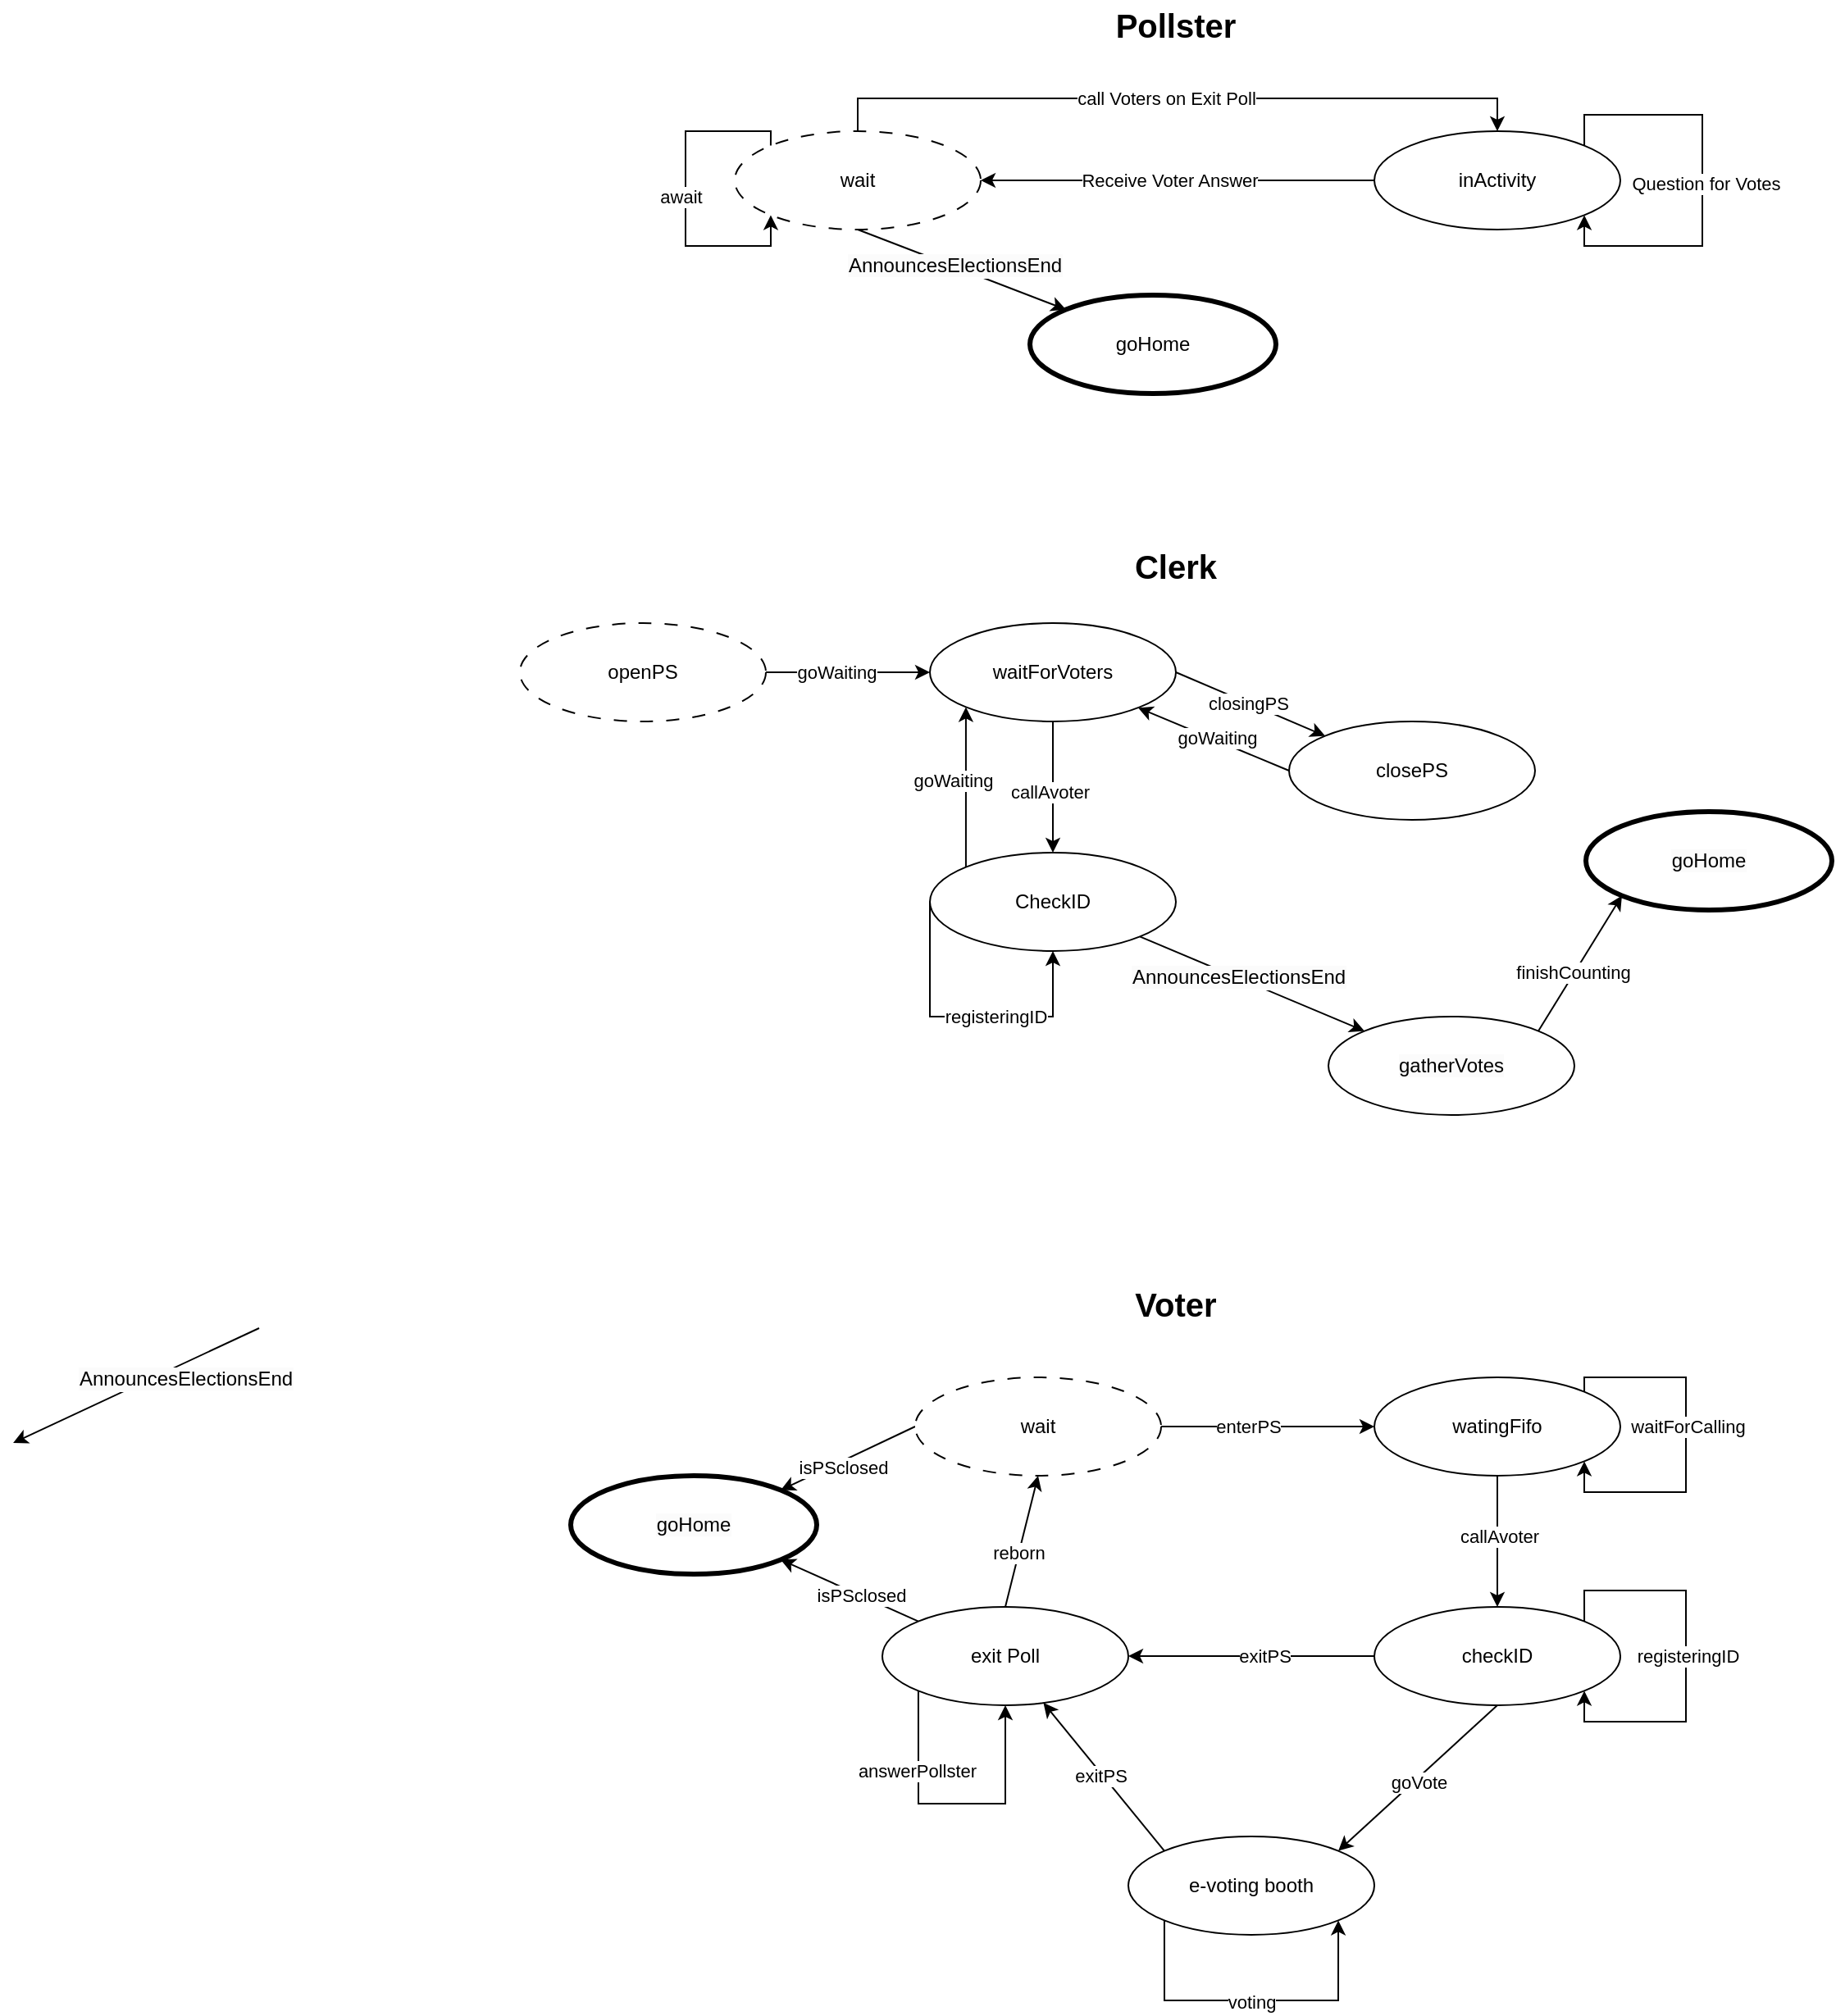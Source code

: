<mxfile version="24.7.17">
  <diagram name="Page-1" id="3Jy_cLi_bh_WReBdt8x7">
    <mxGraphModel dx="1851" dy="763" grid="1" gridSize="10" guides="1" tooltips="1" connect="1" arrows="1" fold="1" page="1" pageScale="1" pageWidth="827" pageHeight="1169" math="0" shadow="0">
      <root>
        <mxCell id="0" />
        <mxCell id="1" parent="0" />
        <mxCell id="0KnJnH5cmhYANTK5gAdm-1" value="&lt;b&gt;&lt;font style=&quot;font-size: 20px;&quot;&gt;Pollster&lt;/font&gt;&lt;/b&gt;" style="text;html=1;align=center;verticalAlign=middle;whiteSpace=wrap;rounded=0;" parent="1" vertex="1">
          <mxGeometry x="379" y="70" width="80" height="30" as="geometry" />
        </mxCell>
        <mxCell id="0KnJnH5cmhYANTK5gAdm-6" style="edgeStyle=orthogonalEdgeStyle;rounded=0;orthogonalLoop=1;jettySize=auto;html=1;entryX=0.5;entryY=0;entryDx=0;entryDy=0;exitX=0.5;exitY=0;exitDx=0;exitDy=0;" parent="1" source="0KnJnH5cmhYANTK5gAdm-2" target="0KnJnH5cmhYANTK5gAdm-3" edge="1">
          <mxGeometry relative="1" as="geometry">
            <Array as="points">
              <mxPoint x="225" y="130" />
              <mxPoint x="615" y="130" />
            </Array>
          </mxGeometry>
        </mxCell>
        <mxCell id="0KnJnH5cmhYANTK5gAdm-7" value="call Voters on Exit Poll" style="edgeLabel;html=1;align=center;verticalAlign=middle;resizable=0;points=[];" parent="0KnJnH5cmhYANTK5gAdm-6" vertex="1" connectable="0">
          <mxGeometry x="-0.145" relative="1" as="geometry">
            <mxPoint x="24" as="offset" />
          </mxGeometry>
        </mxCell>
        <mxCell id="4lhKbXYYIK963jD3s63v-2" style="rounded=0;orthogonalLoop=1;jettySize=auto;html=1;exitX=0.5;exitY=1;exitDx=0;exitDy=0;entryX=0;entryY=0;entryDx=0;entryDy=0;" parent="1" source="0KnJnH5cmhYANTK5gAdm-2" target="4lhKbXYYIK963jD3s63v-1" edge="1">
          <mxGeometry relative="1" as="geometry" />
        </mxCell>
        <mxCell id="4lhKbXYYIK963jD3s63v-3" value="&lt;span style=&quot;font-size: 12px; text-wrap: wrap; background-color: rgb(251, 251, 251);&quot;&gt;AnnouncesElectionsEnd&lt;/span&gt;" style="edgeLabel;html=1;align=center;verticalAlign=middle;resizable=0;points=[];" parent="4lhKbXYYIK963jD3s63v-2" vertex="1" connectable="0">
          <mxGeometry x="-0.07" y="1" relative="1" as="geometry">
            <mxPoint as="offset" />
          </mxGeometry>
        </mxCell>
        <mxCell id="0KnJnH5cmhYANTK5gAdm-2" value="wait" style="ellipse;whiteSpace=wrap;html=1;dashed=1;dashPattern=8 8;" parent="1" vertex="1">
          <mxGeometry x="150" y="150" width="150" height="60" as="geometry" />
        </mxCell>
        <mxCell id="0KnJnH5cmhYANTK5gAdm-4" style="edgeStyle=orthogonalEdgeStyle;rounded=0;orthogonalLoop=1;jettySize=auto;html=1;entryX=1;entryY=0.5;entryDx=0;entryDy=0;" parent="1" source="0KnJnH5cmhYANTK5gAdm-3" target="0KnJnH5cmhYANTK5gAdm-2" edge="1">
          <mxGeometry relative="1" as="geometry" />
        </mxCell>
        <mxCell id="0KnJnH5cmhYANTK5gAdm-5" value="Receive Voter Answer" style="edgeLabel;html=1;align=center;verticalAlign=middle;resizable=0;points=[];" parent="0KnJnH5cmhYANTK5gAdm-4" vertex="1" connectable="0">
          <mxGeometry x="0.229" relative="1" as="geometry">
            <mxPoint x="22" as="offset" />
          </mxGeometry>
        </mxCell>
        <mxCell id="0KnJnH5cmhYANTK5gAdm-3" value="inActivity" style="ellipse;whiteSpace=wrap;html=1;" parent="1" vertex="1">
          <mxGeometry x="540" y="150" width="150" height="60" as="geometry" />
        </mxCell>
        <mxCell id="0KnJnH5cmhYANTK5gAdm-8" style="edgeStyle=orthogonalEdgeStyle;rounded=0;orthogonalLoop=1;jettySize=auto;html=1;exitX=1;exitY=0;exitDx=0;exitDy=0;entryX=1;entryY=1;entryDx=0;entryDy=0;" parent="1" source="0KnJnH5cmhYANTK5gAdm-3" target="0KnJnH5cmhYANTK5gAdm-3" edge="1">
          <mxGeometry relative="1" as="geometry">
            <Array as="points">
              <mxPoint x="668" y="140" />
              <mxPoint x="740" y="140" />
              <mxPoint x="740" y="220" />
              <mxPoint x="668" y="220" />
            </Array>
          </mxGeometry>
        </mxCell>
        <mxCell id="0KnJnH5cmhYANTK5gAdm-9" value="Question for Votes" style="edgeLabel;html=1;align=center;verticalAlign=middle;resizable=0;points=[];" parent="0KnJnH5cmhYANTK5gAdm-8" vertex="1" connectable="0">
          <mxGeometry x="0.013" y="2" relative="1" as="geometry">
            <mxPoint as="offset" />
          </mxGeometry>
        </mxCell>
        <mxCell id="0KnJnH5cmhYANTK5gAdm-11" style="edgeStyle=orthogonalEdgeStyle;rounded=0;orthogonalLoop=1;jettySize=auto;html=1;exitX=0;exitY=0;exitDx=0;exitDy=0;entryX=0;entryY=1;entryDx=0;entryDy=0;" parent="1" source="0KnJnH5cmhYANTK5gAdm-2" target="0KnJnH5cmhYANTK5gAdm-2" edge="1">
          <mxGeometry relative="1" as="geometry">
            <mxPoint x="172" y="110" as="sourcePoint" />
            <mxPoint x="172" y="210" as="targetPoint" />
            <Array as="points">
              <mxPoint x="172" y="150" />
              <mxPoint x="120" y="150" />
              <mxPoint x="120" y="220" />
              <mxPoint x="172" y="220" />
            </Array>
          </mxGeometry>
        </mxCell>
        <mxCell id="0KnJnH5cmhYANTK5gAdm-12" value="await" style="edgeLabel;html=1;align=center;verticalAlign=middle;resizable=0;points=[];" parent="0KnJnH5cmhYANTK5gAdm-11" vertex="1" connectable="0">
          <mxGeometry x="0.026" y="-3" relative="1" as="geometry">
            <mxPoint y="-3" as="offset" />
          </mxGeometry>
        </mxCell>
        <mxCell id="0KnJnH5cmhYANTK5gAdm-13" value="&lt;b&gt;&lt;font style=&quot;font-size: 20px;&quot;&gt;Clerk&lt;/font&gt;&lt;/b&gt;" style="text;html=1;align=center;verticalAlign=middle;whiteSpace=wrap;rounded=0;" parent="1" vertex="1">
          <mxGeometry x="389" y="400" width="60" height="30" as="geometry" />
        </mxCell>
        <mxCell id="0KnJnH5cmhYANTK5gAdm-18" style="rounded=0;orthogonalLoop=1;jettySize=auto;html=1;entryX=1;entryY=0.5;entryDx=0;entryDy=0;startArrow=classic;startFill=1;endArrow=none;endFill=0;" parent="1" source="0KnJnH5cmhYANTK5gAdm-14" target="0KnJnH5cmhYANTK5gAdm-15" edge="1">
          <mxGeometry relative="1" as="geometry" />
        </mxCell>
        <mxCell id="0KnJnH5cmhYANTK5gAdm-19" value="goWaiting" style="edgeLabel;html=1;align=center;verticalAlign=middle;resizable=0;points=[];" parent="0KnJnH5cmhYANTK5gAdm-18" vertex="1" connectable="0">
          <mxGeometry x="-0.186" y="-2" relative="1" as="geometry">
            <mxPoint x="-17" y="2" as="offset" />
          </mxGeometry>
        </mxCell>
        <mxCell id="0KnJnH5cmhYANTK5gAdm-34" style="rounded=0;orthogonalLoop=1;jettySize=auto;html=1;exitX=0.5;exitY=1;exitDx=0;exitDy=0;entryX=0.5;entryY=0;entryDx=0;entryDy=0;" parent="1" source="0KnJnH5cmhYANTK5gAdm-14" target="0KnJnH5cmhYANTK5gAdm-17" edge="1">
          <mxGeometry relative="1" as="geometry" />
        </mxCell>
        <mxCell id="0KnJnH5cmhYANTK5gAdm-35" value="callAvoter" style="edgeLabel;html=1;align=center;verticalAlign=middle;resizable=0;points=[];" parent="0KnJnH5cmhYANTK5gAdm-34" vertex="1" connectable="0">
          <mxGeometry x="0.016" y="2" relative="1" as="geometry">
            <mxPoint x="-4" y="2" as="offset" />
          </mxGeometry>
        </mxCell>
        <mxCell id="4lhKbXYYIK963jD3s63v-7" style="rounded=0;orthogonalLoop=1;jettySize=auto;html=1;exitX=1;exitY=0.5;exitDx=0;exitDy=0;entryX=0;entryY=0;entryDx=0;entryDy=0;" parent="1" source="0KnJnH5cmhYANTK5gAdm-14" target="4lhKbXYYIK963jD3s63v-6" edge="1">
          <mxGeometry relative="1" as="geometry" />
        </mxCell>
        <mxCell id="4lhKbXYYIK963jD3s63v-9" value="closingPS" style="edgeLabel;html=1;align=center;verticalAlign=middle;resizable=0;points=[];" parent="4lhKbXYYIK963jD3s63v-7" vertex="1" connectable="0">
          <mxGeometry x="-0.035" relative="1" as="geometry">
            <mxPoint as="offset" />
          </mxGeometry>
        </mxCell>
        <mxCell id="0KnJnH5cmhYANTK5gAdm-14" value="waitForVoters" style="ellipse;whiteSpace=wrap;html=1;" parent="1" vertex="1">
          <mxGeometry x="269" y="450" width="150" height="60" as="geometry" />
        </mxCell>
        <mxCell id="0KnJnH5cmhYANTK5gAdm-15" value="openPS" style="ellipse;whiteSpace=wrap;html=1;dashed=1;dashPattern=8 8;" parent="1" vertex="1">
          <mxGeometry x="19" y="450" width="150" height="60" as="geometry" />
        </mxCell>
        <mxCell id="0KnJnH5cmhYANTK5gAdm-32" style="rounded=0;orthogonalLoop=1;jettySize=auto;html=1;exitX=0;exitY=0;exitDx=0;exitDy=0;entryX=0;entryY=1;entryDx=0;entryDy=0;" parent="1" source="0KnJnH5cmhYANTK5gAdm-17" target="0KnJnH5cmhYANTK5gAdm-14" edge="1">
          <mxGeometry relative="1" as="geometry" />
        </mxCell>
        <mxCell id="0KnJnH5cmhYANTK5gAdm-33" value="goWaiting" style="edgeLabel;html=1;align=center;verticalAlign=middle;resizable=0;points=[];" parent="0KnJnH5cmhYANTK5gAdm-32" vertex="1" connectable="0">
          <mxGeometry x="0.016" relative="1" as="geometry">
            <mxPoint x="-8" y="-4" as="offset" />
          </mxGeometry>
        </mxCell>
        <mxCell id="0KnJnH5cmhYANTK5gAdm-43" style="rounded=0;orthogonalLoop=1;jettySize=auto;html=1;exitX=1;exitY=1;exitDx=0;exitDy=0;entryX=0;entryY=0;entryDx=0;entryDy=0;" parent="1" source="0KnJnH5cmhYANTK5gAdm-17" target="0KnJnH5cmhYANTK5gAdm-42" edge="1">
          <mxGeometry relative="1" as="geometry" />
        </mxCell>
        <mxCell id="0KnJnH5cmhYANTK5gAdm-44" value="&lt;span style=&quot;font-size: 12px; text-wrap: wrap; background-color: rgb(251, 251, 251);&quot;&gt;AnnouncesElectionsEnd&lt;/span&gt;" style="edgeLabel;html=1;align=center;verticalAlign=middle;resizable=0;points=[];" parent="0KnJnH5cmhYANTK5gAdm-43" vertex="1" connectable="0">
          <mxGeometry x="-0.129" relative="1" as="geometry">
            <mxPoint as="offset" />
          </mxGeometry>
        </mxCell>
        <mxCell id="0KnJnH5cmhYANTK5gAdm-17" value="CheckID" style="ellipse;whiteSpace=wrap;html=1;" parent="1" vertex="1">
          <mxGeometry x="269" y="590" width="150" height="60" as="geometry" />
        </mxCell>
        <mxCell id="0KnJnH5cmhYANTK5gAdm-37" style="edgeStyle=orthogonalEdgeStyle;rounded=0;orthogonalLoop=1;jettySize=auto;html=1;exitX=0;exitY=0.5;exitDx=0;exitDy=0;entryX=0.5;entryY=1;entryDx=0;entryDy=0;" parent="1" source="0KnJnH5cmhYANTK5gAdm-17" target="0KnJnH5cmhYANTK5gAdm-17" edge="1">
          <mxGeometry relative="1" as="geometry">
            <Array as="points">
              <mxPoint x="269" y="690" />
              <mxPoint x="344" y="690" />
            </Array>
          </mxGeometry>
        </mxCell>
        <mxCell id="0KnJnH5cmhYANTK5gAdm-38" value="registeringID" style="edgeLabel;html=1;align=center;verticalAlign=middle;resizable=0;points=[];" parent="0KnJnH5cmhYANTK5gAdm-37" vertex="1" connectable="0">
          <mxGeometry x="-0.009" relative="1" as="geometry">
            <mxPoint x="18" as="offset" />
          </mxGeometry>
        </mxCell>
        <mxCell id="4lhKbXYYIK963jD3s63v-14" style="rounded=0;orthogonalLoop=1;jettySize=auto;html=1;exitX=1;exitY=0;exitDx=0;exitDy=0;entryX=0;entryY=1;entryDx=0;entryDy=0;" parent="1" source="0KnJnH5cmhYANTK5gAdm-42" target="4lhKbXYYIK963jD3s63v-13" edge="1">
          <mxGeometry relative="1" as="geometry" />
        </mxCell>
        <mxCell id="4lhKbXYYIK963jD3s63v-15" value="finishCounting" style="edgeLabel;html=1;align=center;verticalAlign=middle;resizable=0;points=[];" parent="4lhKbXYYIK963jD3s63v-14" vertex="1" connectable="0">
          <mxGeometry x="-0.147" y="1" relative="1" as="geometry">
            <mxPoint as="offset" />
          </mxGeometry>
        </mxCell>
        <mxCell id="0KnJnH5cmhYANTK5gAdm-42" value="&lt;meta charset=&quot;utf-8&quot;&gt;&lt;span style=&quot;color: rgb(0, 0, 0); font-family: Helvetica; font-size: 12px; font-style: normal; font-variant-ligatures: normal; font-variant-caps: normal; font-weight: 400; letter-spacing: normal; orphans: 2; text-align: center; text-indent: 0px; text-transform: none; widows: 2; word-spacing: 0px; -webkit-text-stroke-width: 0px; white-space: normal; background-color: rgb(251, 251, 251); text-decoration-thickness: initial; text-decoration-style: initial; text-decoration-color: initial; display: inline !important; float: none;&quot;&gt;gatherVotes&lt;/span&gt;" style="ellipse;whiteSpace=wrap;html=1;" parent="1" vertex="1">
          <mxGeometry x="512" y="690" width="150" height="60" as="geometry" />
        </mxCell>
        <mxCell id="0KnJnH5cmhYANTK5gAdm-45" value="&lt;b&gt;&lt;font style=&quot;font-size: 20px;&quot;&gt;Voter&lt;/font&gt;&lt;/b&gt;" style="text;html=1;align=center;verticalAlign=middle;whiteSpace=wrap;rounded=0;" parent="1" vertex="1">
          <mxGeometry x="389" y="850" width="60" height="30" as="geometry" />
        </mxCell>
        <mxCell id="0KnJnH5cmhYANTK5gAdm-58" style="edgeStyle=orthogonalEdgeStyle;rounded=0;orthogonalLoop=1;jettySize=auto;html=1;exitX=1;exitY=0.5;exitDx=0;exitDy=0;entryX=0;entryY=0.5;entryDx=0;entryDy=0;" parent="1" source="0KnJnH5cmhYANTK5gAdm-46" target="0KnJnH5cmhYANTK5gAdm-47" edge="1">
          <mxGeometry relative="1" as="geometry" />
        </mxCell>
        <mxCell id="0KnJnH5cmhYANTK5gAdm-59" value="enterPS" style="edgeLabel;html=1;align=center;verticalAlign=middle;resizable=0;points=[];" parent="0KnJnH5cmhYANTK5gAdm-58" vertex="1" connectable="0">
          <mxGeometry x="-0.185" y="2" relative="1" as="geometry">
            <mxPoint y="2" as="offset" />
          </mxGeometry>
        </mxCell>
        <mxCell id="4lhKbXYYIK963jD3s63v-29" style="rounded=0;orthogonalLoop=1;jettySize=auto;html=1;exitX=0;exitY=0.5;exitDx=0;exitDy=0;entryX=1;entryY=0;entryDx=0;entryDy=0;" parent="1" source="0KnJnH5cmhYANTK5gAdm-46" target="4lhKbXYYIK963jD3s63v-25" edge="1">
          <mxGeometry relative="1" as="geometry" />
        </mxCell>
        <mxCell id="4lhKbXYYIK963jD3s63v-30" value="isPSclosed" style="edgeLabel;html=1;align=center;verticalAlign=middle;resizable=0;points=[];" parent="4lhKbXYYIK963jD3s63v-29" vertex="1" connectable="0">
          <mxGeometry x="0.055" y="-2" relative="1" as="geometry">
            <mxPoint y="6" as="offset" />
          </mxGeometry>
        </mxCell>
        <mxCell id="0KnJnH5cmhYANTK5gAdm-46" value="wait" style="ellipse;whiteSpace=wrap;html=1;dashed=1;dashPattern=8 8;" parent="1" vertex="1">
          <mxGeometry x="260" y="910" width="150" height="60" as="geometry" />
        </mxCell>
        <mxCell id="0KnJnH5cmhYANTK5gAdm-60" style="edgeStyle=orthogonalEdgeStyle;rounded=0;orthogonalLoop=1;jettySize=auto;html=1;exitX=0.5;exitY=1;exitDx=0;exitDy=0;entryX=0.5;entryY=0;entryDx=0;entryDy=0;" parent="1" source="0KnJnH5cmhYANTK5gAdm-47" target="0KnJnH5cmhYANTK5gAdm-48" edge="1">
          <mxGeometry relative="1" as="geometry" />
        </mxCell>
        <mxCell id="0KnJnH5cmhYANTK5gAdm-61" value="callAvoter" style="edgeLabel;html=1;align=center;verticalAlign=middle;resizable=0;points=[];" parent="0KnJnH5cmhYANTK5gAdm-60" vertex="1" connectable="0">
          <mxGeometry x="-0.072" y="1" relative="1" as="geometry">
            <mxPoint as="offset" />
          </mxGeometry>
        </mxCell>
        <mxCell id="0KnJnH5cmhYANTK5gAdm-47" value="watingFifo" style="ellipse;whiteSpace=wrap;html=1;" parent="1" vertex="1">
          <mxGeometry x="540" y="910" width="150" height="60" as="geometry" />
        </mxCell>
        <mxCell id="0KnJnH5cmhYANTK5gAdm-66" style="rounded=0;orthogonalLoop=1;jettySize=auto;html=1;exitX=0.5;exitY=1;exitDx=0;exitDy=0;entryX=1;entryY=0;entryDx=0;entryDy=0;" parent="1" source="0KnJnH5cmhYANTK5gAdm-48" target="0KnJnH5cmhYANTK5gAdm-49" edge="1">
          <mxGeometry relative="1" as="geometry" />
        </mxCell>
        <mxCell id="0KnJnH5cmhYANTK5gAdm-67" value="goVote" style="edgeLabel;html=1;align=center;verticalAlign=middle;resizable=0;points=[];" parent="0KnJnH5cmhYANTK5gAdm-66" vertex="1" connectable="0">
          <mxGeometry x="0.022" y="2" relative="1" as="geometry">
            <mxPoint as="offset" />
          </mxGeometry>
        </mxCell>
        <mxCell id="4lhKbXYYIK963jD3s63v-21" style="rounded=0;orthogonalLoop=1;jettySize=auto;html=1;exitX=0;exitY=0.5;exitDx=0;exitDy=0;entryX=1;entryY=0.5;entryDx=0;entryDy=0;" parent="1" source="0KnJnH5cmhYANTK5gAdm-48" target="0KnJnH5cmhYANTK5gAdm-50" edge="1">
          <mxGeometry relative="1" as="geometry" />
        </mxCell>
        <mxCell id="4lhKbXYYIK963jD3s63v-22" value="exitPS" style="edgeLabel;html=1;align=center;verticalAlign=middle;resizable=0;points=[];" parent="4lhKbXYYIK963jD3s63v-21" vertex="1" connectable="0">
          <mxGeometry x="-0.107" relative="1" as="geometry">
            <mxPoint as="offset" />
          </mxGeometry>
        </mxCell>
        <mxCell id="0KnJnH5cmhYANTK5gAdm-48" value="checkID" style="ellipse;whiteSpace=wrap;html=1;" parent="1" vertex="1">
          <mxGeometry x="540" y="1050" width="150" height="60" as="geometry" />
        </mxCell>
        <mxCell id="0KnJnH5cmhYANTK5gAdm-70" style="rounded=0;orthogonalLoop=1;jettySize=auto;html=1;exitX=0;exitY=0;exitDx=0;exitDy=0;" parent="1" source="0KnJnH5cmhYANTK5gAdm-49" target="0KnJnH5cmhYANTK5gAdm-50" edge="1">
          <mxGeometry relative="1" as="geometry" />
        </mxCell>
        <mxCell id="0KnJnH5cmhYANTK5gAdm-71" value="exitPS" style="edgeLabel;html=1;align=center;verticalAlign=middle;resizable=0;points=[];" parent="0KnJnH5cmhYANTK5gAdm-70" vertex="1" connectable="0">
          <mxGeometry x="0.009" relative="1" as="geometry">
            <mxPoint x="-2" as="offset" />
          </mxGeometry>
        </mxCell>
        <mxCell id="0KnJnH5cmhYANTK5gAdm-49" value="e-voting booth" style="ellipse;whiteSpace=wrap;html=1;" parent="1" vertex="1">
          <mxGeometry x="390" y="1190" width="150" height="60" as="geometry" />
        </mxCell>
        <mxCell id="0KnJnH5cmhYANTK5gAdm-51" style="rounded=0;orthogonalLoop=1;jettySize=auto;html=1;exitX=0.5;exitY=0;exitDx=0;exitDy=0;entryX=0.5;entryY=1;entryDx=0;entryDy=0;" parent="1" source="0KnJnH5cmhYANTK5gAdm-50" target="0KnJnH5cmhYANTK5gAdm-46" edge="1">
          <mxGeometry relative="1" as="geometry" />
        </mxCell>
        <mxCell id="0KnJnH5cmhYANTK5gAdm-52" value="reborn" style="edgeLabel;html=1;align=center;verticalAlign=middle;resizable=0;points=[];" parent="0KnJnH5cmhYANTK5gAdm-51" vertex="1" connectable="0">
          <mxGeometry x="-0.161" y="1" relative="1" as="geometry">
            <mxPoint as="offset" />
          </mxGeometry>
        </mxCell>
        <mxCell id="4lhKbXYYIK963jD3s63v-27" style="rounded=0;orthogonalLoop=1;jettySize=auto;html=1;exitX=0;exitY=0;exitDx=0;exitDy=0;entryX=1;entryY=1;entryDx=0;entryDy=0;" parent="1" source="0KnJnH5cmhYANTK5gAdm-50" target="4lhKbXYYIK963jD3s63v-25" edge="1">
          <mxGeometry relative="1" as="geometry" />
        </mxCell>
        <mxCell id="4lhKbXYYIK963jD3s63v-28" value="&lt;span style=&quot;color: rgba(0, 0, 0, 0); font-family: monospace; font-size: 0px; text-align: start; background-color: rgb(251, 251, 251);&quot;&gt;%3CmxGraphModel%3E%3Croot%3E%3CmxCell%20id%3D%220%22%2F%3E%3CmxCell%20id%3D%221%22%20parent%3D%220%22%2F%3E%3CmxCell%20id%3D%222%22%20value%3D%22%26lt%3Bspan%20style%3D%26quot%3Bfont-size%3A%2012px%3B%20text-wrap%3A%20wrap%3B%20background-color%3A%20rgb(251%2C%20251%2C%20251)%3B%26quot%3B%26gt%3BcheckPSstatus%26lt%3B%2Fspan%26gt%3B%22%20style%3D%22edgeLabel%3Bhtml%3D1%3Balign%3Dcenter%3BverticalAlign%3Dmiddle%3Bresizable%3D0%3Bpoints%3D%5B%5D%3B%22%20vertex%3D%221%22%20connectable%3D%220%22%20parent%3D%221%22%3E%3CmxGeometry%20x%3D%22184.476%22%20y%3D%22970.008%22%20as%3D%22geometry%22%2F%3E%3C%2FmxCell%3E%3C%2Froot%3E%3C%2FmxGraphModel%3E&lt;/span&gt;" style="edgeLabel;html=1;align=center;verticalAlign=middle;resizable=0;points=[];" parent="4lhKbXYYIK963jD3s63v-27" vertex="1" connectable="0">
          <mxGeometry x="-0.004" y="1" relative="1" as="geometry">
            <mxPoint as="offset" />
          </mxGeometry>
        </mxCell>
        <mxCell id="4lhKbXYYIK963jD3s63v-31" value="isPSclosed" style="edgeLabel;html=1;align=center;verticalAlign=middle;resizable=0;points=[];" parent="4lhKbXYYIK963jD3s63v-27" vertex="1" connectable="0">
          <mxGeometry x="-0.167" relative="1" as="geometry">
            <mxPoint as="offset" />
          </mxGeometry>
        </mxCell>
        <mxCell id="0KnJnH5cmhYANTK5gAdm-50" value="exit Poll" style="ellipse;whiteSpace=wrap;html=1;" parent="1" vertex="1">
          <mxGeometry x="240" y="1050" width="150" height="60" as="geometry" />
        </mxCell>
        <mxCell id="0KnJnH5cmhYANTK5gAdm-56" style="edgeStyle=orthogonalEdgeStyle;rounded=0;orthogonalLoop=1;jettySize=auto;html=1;exitX=0;exitY=1;exitDx=0;exitDy=0;entryX=0.5;entryY=1;entryDx=0;entryDy=0;" parent="1" source="0KnJnH5cmhYANTK5gAdm-50" target="0KnJnH5cmhYANTK5gAdm-50" edge="1">
          <mxGeometry relative="1" as="geometry">
            <Array as="points">
              <mxPoint x="262" y="1170" />
              <mxPoint x="315" y="1170" />
            </Array>
          </mxGeometry>
        </mxCell>
        <mxCell id="0KnJnH5cmhYANTK5gAdm-57" value="answerPollster" style="edgeLabel;html=1;align=center;verticalAlign=middle;resizable=0;points=[];" parent="0KnJnH5cmhYANTK5gAdm-56" vertex="1" connectable="0">
          <mxGeometry x="-0.075" relative="1" as="geometry">
            <mxPoint x="-16" y="-20" as="offset" />
          </mxGeometry>
        </mxCell>
        <mxCell id="0KnJnH5cmhYANTK5gAdm-62" style="edgeStyle=orthogonalEdgeStyle;rounded=0;orthogonalLoop=1;jettySize=auto;html=1;exitX=1;exitY=0;exitDx=0;exitDy=0;entryX=1;entryY=1;entryDx=0;entryDy=0;" parent="1" source="0KnJnH5cmhYANTK5gAdm-47" target="0KnJnH5cmhYANTK5gAdm-47" edge="1">
          <mxGeometry relative="1" as="geometry">
            <Array as="points">
              <mxPoint x="668" y="910" />
              <mxPoint x="730" y="910" />
              <mxPoint x="730" y="980" />
              <mxPoint x="668" y="980" />
            </Array>
          </mxGeometry>
        </mxCell>
        <mxCell id="0KnJnH5cmhYANTK5gAdm-63" value="waitForCalling" style="edgeLabel;html=1;align=center;verticalAlign=middle;resizable=0;points=[];" parent="0KnJnH5cmhYANTK5gAdm-62" vertex="1" connectable="0">
          <mxGeometry x="0.036" y="1" relative="1" as="geometry">
            <mxPoint y="-14" as="offset" />
          </mxGeometry>
        </mxCell>
        <mxCell id="0KnJnH5cmhYANTK5gAdm-64" style="edgeStyle=orthogonalEdgeStyle;rounded=0;orthogonalLoop=1;jettySize=auto;html=1;exitX=1;exitY=0;exitDx=0;exitDy=0;entryX=1;entryY=1;entryDx=0;entryDy=0;" parent="1" source="0KnJnH5cmhYANTK5gAdm-48" target="0KnJnH5cmhYANTK5gAdm-48" edge="1">
          <mxGeometry relative="1" as="geometry">
            <Array as="points">
              <mxPoint x="668" y="1040" />
              <mxPoint x="730" y="1040" />
              <mxPoint x="730" y="1120" />
              <mxPoint x="668" y="1120" />
            </Array>
          </mxGeometry>
        </mxCell>
        <mxCell id="0KnJnH5cmhYANTK5gAdm-65" value="registeringID" style="edgeLabel;html=1;align=center;verticalAlign=middle;resizable=0;points=[];" parent="0KnJnH5cmhYANTK5gAdm-64" vertex="1" connectable="0">
          <mxGeometry x="0.099" y="1" relative="1" as="geometry">
            <mxPoint y="-12" as="offset" />
          </mxGeometry>
        </mxCell>
        <mxCell id="4lhKbXYYIK963jD3s63v-1" value="goHome" style="ellipse;whiteSpace=wrap;html=1;strokeWidth=3;" parent="1" vertex="1">
          <mxGeometry x="330" y="250" width="150" height="60" as="geometry" />
        </mxCell>
        <mxCell id="4lhKbXYYIK963jD3s63v-6" value="closePS" style="ellipse;whiteSpace=wrap;html=1;" parent="1" vertex="1">
          <mxGeometry x="488" y="510" width="150" height="60" as="geometry" />
        </mxCell>
        <mxCell id="4lhKbXYYIK963jD3s63v-13" value="&lt;span style=&quot;color: rgb(0, 0, 0); font-family: Helvetica; font-size: 12px; font-style: normal; font-variant-ligatures: normal; font-variant-caps: normal; font-weight: 400; letter-spacing: normal; orphans: 2; text-align: center; text-indent: 0px; text-transform: none; widows: 2; word-spacing: 0px; -webkit-text-stroke-width: 0px; white-space: normal; background-color: rgb(251, 251, 251); text-decoration-thickness: initial; text-decoration-style: initial; text-decoration-color: initial; display: inline !important; float: none;&quot;&gt;goHome&lt;/span&gt;" style="ellipse;whiteSpace=wrap;html=1;strokeWidth=3;" parent="1" vertex="1">
          <mxGeometry x="669" y="565" width="150" height="60" as="geometry" />
        </mxCell>
        <mxCell id="4lhKbXYYIK963jD3s63v-19" style="rounded=0;orthogonalLoop=1;jettySize=auto;html=1;exitX=0;exitY=0.5;exitDx=0;exitDy=0;" parent="1" source="4lhKbXYYIK963jD3s63v-6" target="0KnJnH5cmhYANTK5gAdm-14" edge="1">
          <mxGeometry relative="1" as="geometry">
            <mxPoint x="419" y="482" as="targetPoint" />
          </mxGeometry>
        </mxCell>
        <mxCell id="4lhKbXYYIK963jD3s63v-20" value="goWaiting" style="edgeLabel;html=1;align=center;verticalAlign=middle;resizable=0;points=[];" parent="4lhKbXYYIK963jD3s63v-19" vertex="1" connectable="0">
          <mxGeometry x="-0.014" y="-2" relative="1" as="geometry">
            <mxPoint as="offset" />
          </mxGeometry>
        </mxCell>
        <mxCell id="4lhKbXYYIK963jD3s63v-23" style="edgeStyle=orthogonalEdgeStyle;rounded=0;orthogonalLoop=1;jettySize=auto;html=1;exitX=0;exitY=1;exitDx=0;exitDy=0;entryX=1;entryY=1;entryDx=0;entryDy=0;" parent="1" source="0KnJnH5cmhYANTK5gAdm-49" target="0KnJnH5cmhYANTK5gAdm-49" edge="1">
          <mxGeometry relative="1" as="geometry">
            <Array as="points">
              <mxPoint x="412" y="1290" />
              <mxPoint x="518" y="1290" />
            </Array>
          </mxGeometry>
        </mxCell>
        <mxCell id="4lhKbXYYIK963jD3s63v-24" value="voting" style="edgeLabel;html=1;align=center;verticalAlign=middle;resizable=0;points=[];" parent="4lhKbXYYIK963jD3s63v-23" vertex="1" connectable="0">
          <mxGeometry x="-0.148" y="-1" relative="1" as="geometry">
            <mxPoint x="15" as="offset" />
          </mxGeometry>
        </mxCell>
        <mxCell id="4lhKbXYYIK963jD3s63v-25" value="&lt;span style=&quot;color: rgb(0, 0, 0); font-family: Helvetica; font-size: 12px; font-style: normal; font-variant-ligatures: normal; font-variant-caps: normal; font-weight: 400; letter-spacing: normal; orphans: 2; text-align: center; text-indent: 0px; text-transform: none; widows: 2; word-spacing: 0px; -webkit-text-stroke-width: 0px; white-space: normal; background-color: rgb(251, 251, 251); text-decoration-thickness: initial; text-decoration-style: initial; text-decoration-color: initial; display: inline !important; float: none;&quot;&gt;goHome&lt;/span&gt;" style="ellipse;whiteSpace=wrap;html=1;strokeWidth=3;" parent="1" vertex="1">
          <mxGeometry x="50" y="970" width="150" height="60" as="geometry" />
        </mxCell>
        <mxCell id="4lhKbXYYIK963jD3s63v-32" style="rounded=0;orthogonalLoop=1;jettySize=auto;html=1;" parent="1" edge="1">
          <mxGeometry relative="1" as="geometry">
            <mxPoint x="-140" y="880" as="sourcePoint" />
            <mxPoint x="-290" y="950" as="targetPoint" />
          </mxGeometry>
        </mxCell>
        <mxCell id="4lhKbXYYIK963jD3s63v-33" value="&lt;span style=&quot;font-size: 12px; text-wrap: wrap; background-color: rgb(251, 251, 251);&quot;&gt;AnnouncesElectionsEnd&lt;/span&gt;" style="edgeLabel;html=1;align=center;verticalAlign=middle;resizable=0;points=[];" parent="4lhKbXYYIK963jD3s63v-32" vertex="1" connectable="0">
          <mxGeometry x="-0.129" relative="1" as="geometry">
            <mxPoint x="20" as="offset" />
          </mxGeometry>
        </mxCell>
      </root>
    </mxGraphModel>
  </diagram>
</mxfile>
